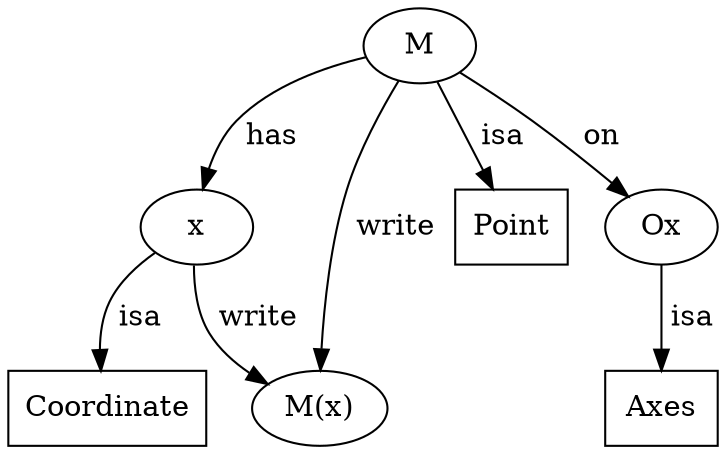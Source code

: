 digraph {

Coordinate [shape=box];
Axes [shape=box];
Point [shape=box];

M -> Point [label=" isa"];
M -> x [label=" has"];
x -> Coordinate [label=" isa"];
M -> Ox [label=" on"];
Ox -> Axes [label=" isa"];
M -> "M(x)" [label=" write"];
x -> "M(x)" [label=" write"];

} 